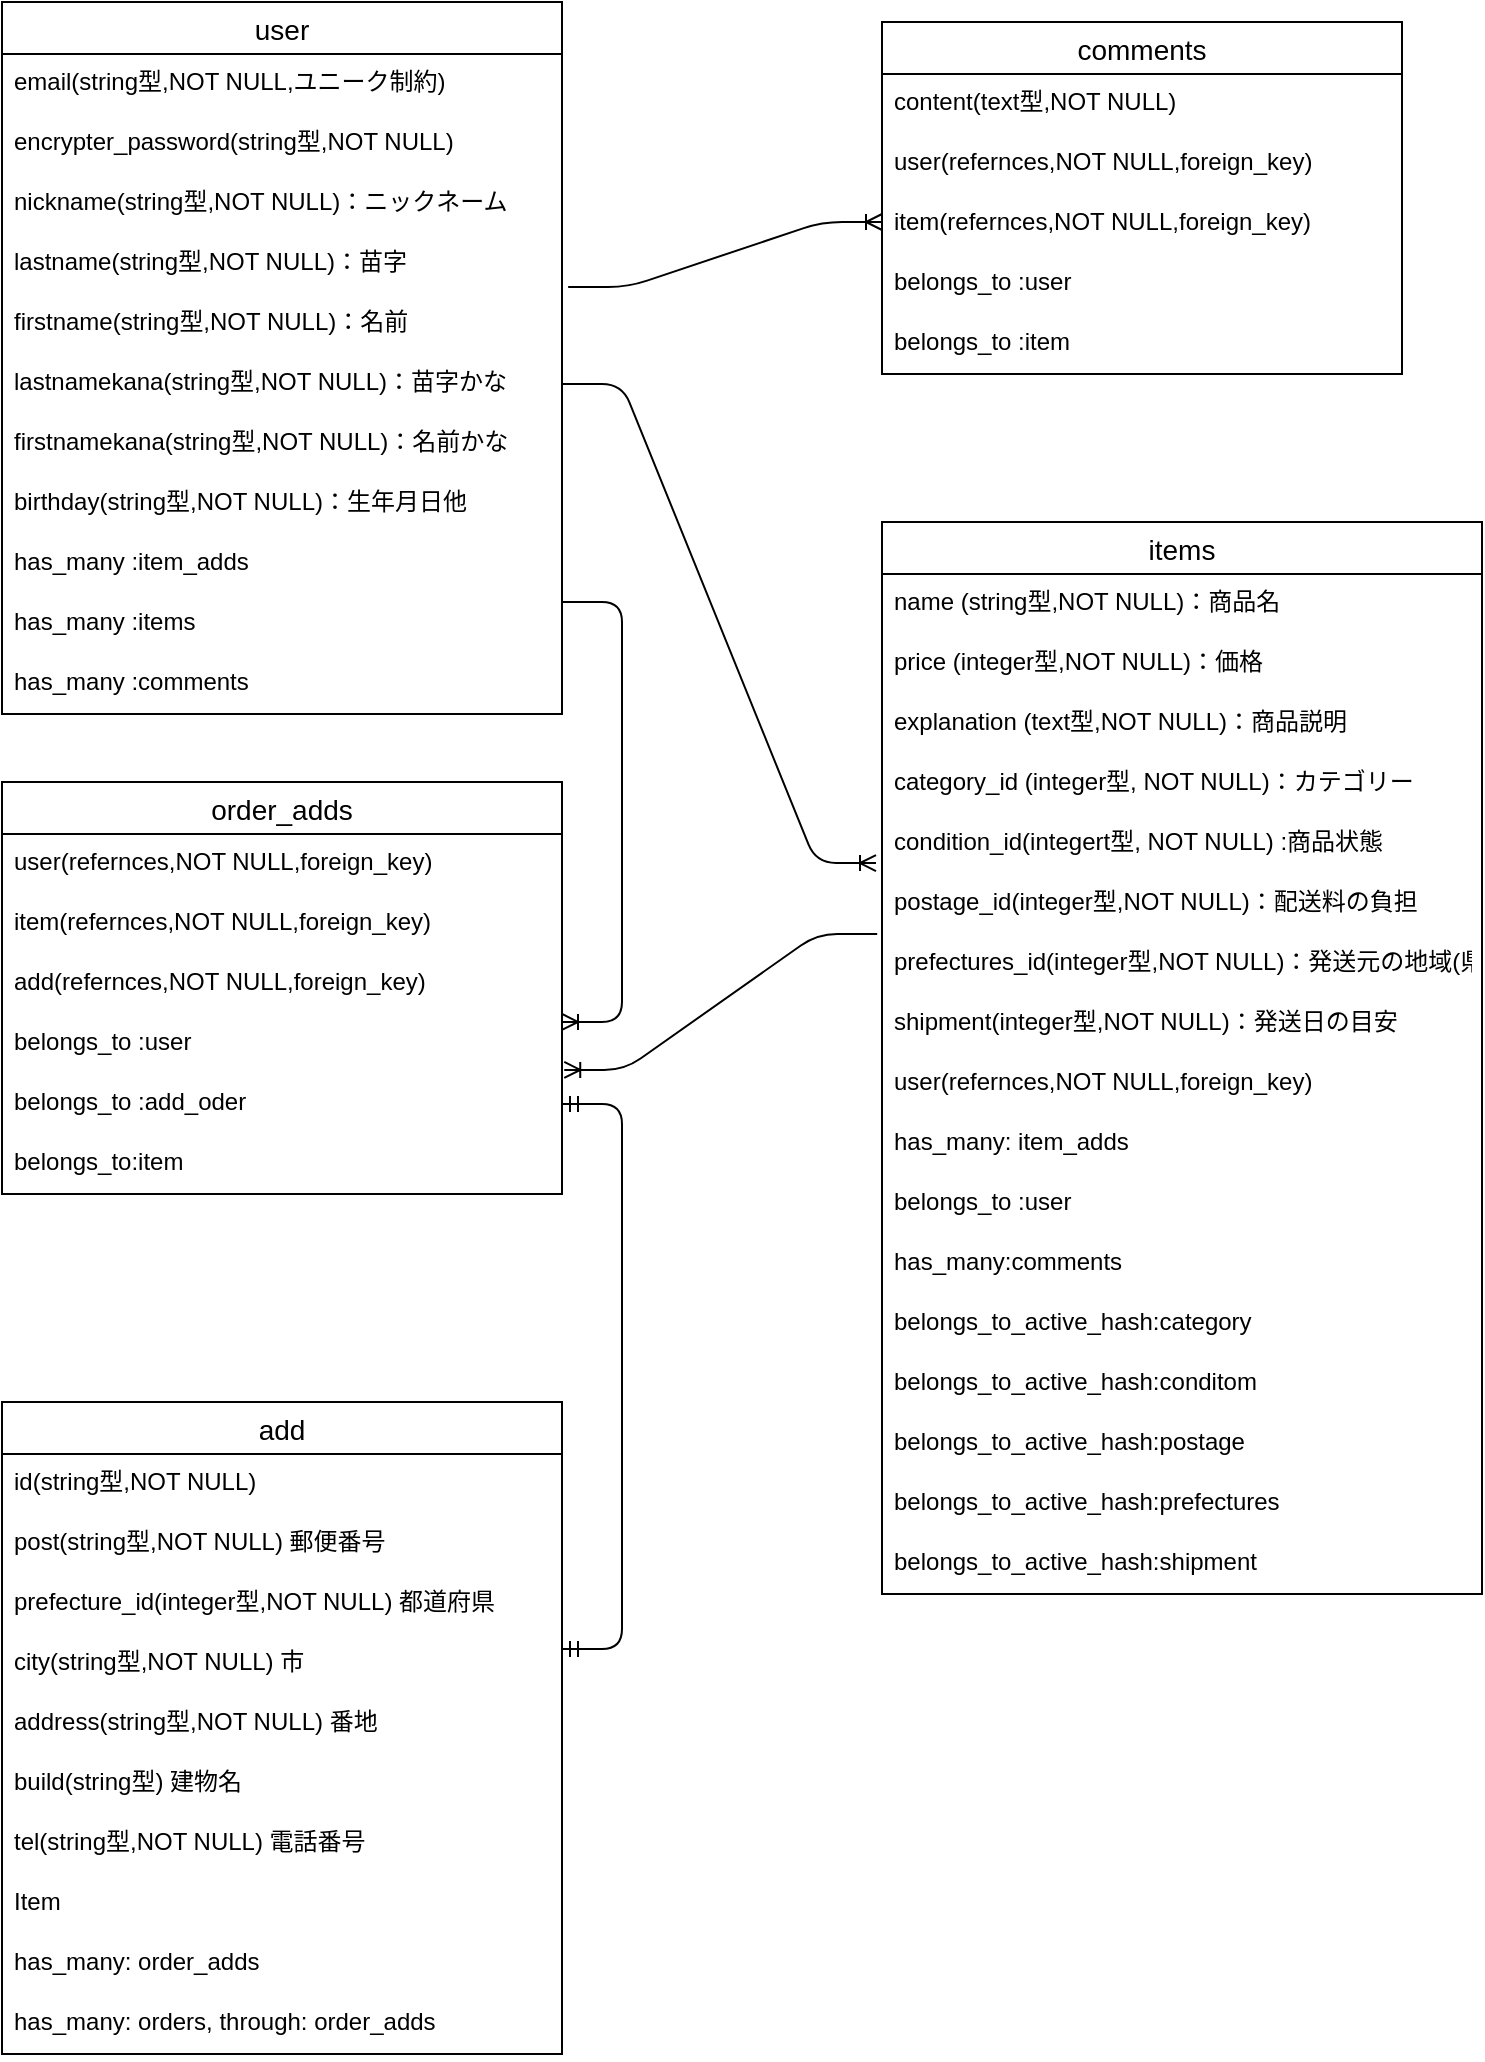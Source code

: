 <mxfile>
    <diagram id="sAMk5c5YUzrpVQwOAbqx" name="ページ1">
        <mxGraphModel dx="927" dy="613" grid="1" gridSize="10" guides="0" tooltips="1" connect="1" arrows="1" fold="1" page="1" pageScale="1" pageWidth="827" pageHeight="1169" math="0" shadow="0">
            <root>
                <mxCell id="0"/>
                <mxCell id="1" parent="0"/>
                <mxCell id="2" value="user" style="swimlane;fontStyle=0;childLayout=stackLayout;horizontal=1;startSize=26;horizontalStack=0;resizeParent=1;resizeParentMax=0;resizeLast=0;collapsible=1;marginBottom=0;align=center;fontSize=14;" parent="1" vertex="1">
                    <mxGeometry x="20" y="10" width="280" height="356" as="geometry"/>
                </mxCell>
                <mxCell id="3" value="email(string型,NOT NULL,ユニーク制約)" style="text;strokeColor=none;fillColor=none;spacingLeft=4;spacingRight=4;overflow=hidden;rotatable=0;points=[[0,0.5],[1,0.5]];portConstraint=eastwest;fontSize=12;" parent="2" vertex="1">
                    <mxGeometry y="26" width="280" height="30" as="geometry"/>
                </mxCell>
                <mxCell id="4" value="encrypter_password(string型,NOT NULL)" style="text;strokeColor=none;fillColor=none;spacingLeft=4;spacingRight=4;overflow=hidden;rotatable=0;points=[[0,0.5],[1,0.5]];portConstraint=eastwest;fontSize=12;" parent="2" vertex="1">
                    <mxGeometry y="56" width="280" height="30" as="geometry"/>
                </mxCell>
                <mxCell id="5" value="nickname(string型,NOT NULL)：ニックネーム" style="text;strokeColor=none;fillColor=none;spacingLeft=4;spacingRight=4;overflow=hidden;rotatable=0;points=[[0,0.5],[1,0.5]];portConstraint=eastwest;fontSize=12;" parent="2" vertex="1">
                    <mxGeometry y="86" width="280" height="30" as="geometry"/>
                </mxCell>
                <mxCell id="71" value="lastname(string型,NOT NULL)：苗字" style="text;strokeColor=none;fillColor=none;spacingLeft=4;spacingRight=4;overflow=hidden;rotatable=0;points=[[0,0.5],[1,0.5]];portConstraint=eastwest;fontSize=12;rounded=1;" parent="2" vertex="1">
                    <mxGeometry y="116" width="280" height="30" as="geometry"/>
                </mxCell>
                <mxCell id="73" value="firstname(string型,NOT NULL)：名前" style="text;strokeColor=none;fillColor=none;spacingLeft=4;spacingRight=4;overflow=hidden;rotatable=0;points=[[0,0.5],[1,0.5]];portConstraint=eastwest;fontSize=12;rounded=1;" parent="2" vertex="1">
                    <mxGeometry y="146" width="280" height="30" as="geometry"/>
                </mxCell>
                <mxCell id="74" value="lastnamekana(string型,NOT NULL)：苗字かな" style="text;strokeColor=none;fillColor=none;spacingLeft=4;spacingRight=4;overflow=hidden;rotatable=0;points=[[0,0.5],[1,0.5]];portConstraint=eastwest;fontSize=12;rounded=1;" parent="2" vertex="1">
                    <mxGeometry y="176" width="280" height="30" as="geometry"/>
                </mxCell>
                <mxCell id="75" value="firstnamekana(string型,NOT NULL)：名前かな" style="text;strokeColor=none;fillColor=none;spacingLeft=4;spacingRight=4;overflow=hidden;rotatable=0;points=[[0,0.5],[1,0.5]];portConstraint=eastwest;fontSize=12;rounded=1;" parent="2" vertex="1">
                    <mxGeometry y="206" width="280" height="30" as="geometry"/>
                </mxCell>
                <mxCell id="72" value="birthday(string型,NOT NULL)：生年月日他" style="text;strokeColor=none;fillColor=none;spacingLeft=4;spacingRight=4;overflow=hidden;rotatable=0;points=[[0,0.5],[1,0.5]];portConstraint=eastwest;fontSize=12;rounded=1;" parent="2" vertex="1">
                    <mxGeometry y="236" width="280" height="30" as="geometry"/>
                </mxCell>
                <mxCell id="90" value="has_many :item_adds" style="text;strokeColor=none;fillColor=none;spacingLeft=4;spacingRight=4;overflow=hidden;rotatable=0;points=[[0,0.5],[1,0.5]];portConstraint=eastwest;fontSize=12;" parent="2" vertex="1">
                    <mxGeometry y="266" width="280" height="30" as="geometry"/>
                </mxCell>
                <mxCell id="92" value="has_many :items" style="text;strokeColor=none;fillColor=none;spacingLeft=4;spacingRight=4;overflow=hidden;rotatable=0;points=[[0,0.5],[1,0.5]];portConstraint=eastwest;fontSize=12;" parent="2" vertex="1">
                    <mxGeometry y="296" width="280" height="30" as="geometry"/>
                </mxCell>
                <mxCell id="121" value="has_many :comments" style="text;strokeColor=none;fillColor=none;spacingLeft=4;spacingRight=4;overflow=hidden;rotatable=0;points=[[0,0.5],[1,0.5]];portConstraint=eastwest;fontSize=12;" vertex="1" parent="2">
                    <mxGeometry y="326" width="280" height="30" as="geometry"/>
                </mxCell>
                <mxCell id="19" value="items" style="swimlane;fontStyle=0;childLayout=stackLayout;horizontal=1;startSize=26;horizontalStack=0;resizeParent=1;resizeParentMax=0;resizeLast=0;collapsible=1;marginBottom=0;align=center;fontSize=14;" parent="1" vertex="1">
                    <mxGeometry x="460" y="270" width="300" height="536" as="geometry">
                        <mxRectangle x="390" y="100" width="70" height="30" as="alternateBounds"/>
                    </mxGeometry>
                </mxCell>
                <mxCell id="20" value="name (string型,NOT NULL)：商品名" style="text;strokeColor=none;fillColor=none;spacingLeft=4;spacingRight=4;overflow=hidden;rotatable=0;points=[[0,0.5],[1,0.5]];portConstraint=eastwest;fontSize=12;" parent="19" vertex="1">
                    <mxGeometry y="26" width="300" height="30" as="geometry"/>
                </mxCell>
                <mxCell id="21" value="price (integer型,NOT NULL)：価格" style="text;strokeColor=none;fillColor=none;spacingLeft=4;spacingRight=4;overflow=hidden;rotatable=0;points=[[0,0.5],[1,0.5]];portConstraint=eastwest;fontSize=12;" parent="19" vertex="1">
                    <mxGeometry y="56" width="300" height="30" as="geometry"/>
                </mxCell>
                <mxCell id="22" value="explanation (text型,NOT NULL)：商品説明" style="text;strokeColor=none;fillColor=none;spacingLeft=4;spacingRight=4;overflow=hidden;rotatable=0;points=[[0,0.5],[1,0.5]];portConstraint=eastwest;fontSize=12;" parent="19" vertex="1">
                    <mxGeometry y="86" width="300" height="30" as="geometry"/>
                </mxCell>
                <mxCell id="65" value="category_id (integer型, NOT NULL)：カテゴリー" style="text;strokeColor=none;fillColor=none;spacingLeft=4;spacingRight=4;overflow=hidden;rotatable=0;points=[[0,0.5],[1,0.5]];portConstraint=eastwest;fontSize=12;rounded=1;" parent="19" vertex="1">
                    <mxGeometry y="116" width="300" height="30" as="geometry"/>
                </mxCell>
                <mxCell id="128" value="condition_id(integert型, NOT NULL) :商品状態" style="text;strokeColor=none;fillColor=none;spacingLeft=4;spacingRight=4;overflow=hidden;rotatable=0;points=[[0,0.5],[1,0.5]];portConstraint=eastwest;fontSize=12;" vertex="1" parent="19">
                    <mxGeometry y="146" width="300" height="30" as="geometry"/>
                </mxCell>
                <mxCell id="66" value="postage_id(integer型,NOT NULL)：配送料の負担" style="text;strokeColor=none;fillColor=none;spacingLeft=4;spacingRight=4;overflow=hidden;rotatable=0;points=[[0,0.5],[1,0.5]];portConstraint=eastwest;fontSize=12;rounded=1;" parent="19" vertex="1">
                    <mxGeometry y="176" width="300" height="30" as="geometry"/>
                </mxCell>
                <mxCell id="67" value="prefectures_id(integer型,NOT NULL)：発送元の地域(県)" style="text;strokeColor=none;fillColor=none;spacingLeft=4;spacingRight=4;overflow=hidden;rotatable=0;points=[[0,0.5],[1,0.5]];portConstraint=eastwest;fontSize=12;rounded=1;" parent="19" vertex="1">
                    <mxGeometry y="206" width="300" height="30" as="geometry"/>
                </mxCell>
                <mxCell id="69" value="shipment(integer型,NOT NULL)：発送日の目安" style="text;strokeColor=none;fillColor=none;spacingLeft=4;spacingRight=4;overflow=hidden;rotatable=0;points=[[0,0.5],[1,0.5]];portConstraint=eastwest;fontSize=12;rounded=1;" parent="19" vertex="1">
                    <mxGeometry y="236" width="300" height="30" as="geometry"/>
                </mxCell>
                <mxCell id="113" value="user(refernces,NOT NULL,foreign_key)" style="text;strokeColor=none;fillColor=none;spacingLeft=4;spacingRight=4;overflow=hidden;rotatable=0;points=[[0,0.5],[1,0.5]];portConstraint=eastwest;fontSize=12;" parent="19" vertex="1">
                    <mxGeometry y="266" width="300" height="30" as="geometry"/>
                </mxCell>
                <mxCell id="93" value="has_many: item_adds" style="text;strokeColor=none;fillColor=none;spacingLeft=4;spacingRight=4;overflow=hidden;rotatable=0;points=[[0,0.5],[1,0.5]];portConstraint=eastwest;fontSize=12;" parent="19" vertex="1">
                    <mxGeometry y="296" width="300" height="30" as="geometry"/>
                </mxCell>
                <mxCell id="94" value="belongs_to :user" style="text;strokeColor=none;fillColor=none;spacingLeft=4;spacingRight=4;overflow=hidden;rotatable=0;points=[[0,0.5],[1,0.5]];portConstraint=eastwest;fontSize=12;" parent="19" vertex="1">
                    <mxGeometry y="326" width="300" height="30" as="geometry"/>
                </mxCell>
                <mxCell id="129" value="has_many:comments" style="text;strokeColor=none;fillColor=none;spacingLeft=4;spacingRight=4;overflow=hidden;rotatable=0;points=[[0,0.5],[1,0.5]];portConstraint=eastwest;fontSize=12;" vertex="1" parent="19">
                    <mxGeometry y="356" width="300" height="30" as="geometry"/>
                </mxCell>
                <mxCell id="132" value="belongs_to_active_hash:category" style="text;strokeColor=none;fillColor=none;spacingLeft=4;spacingRight=4;overflow=hidden;rotatable=0;points=[[0,0.5],[1,0.5]];portConstraint=eastwest;fontSize=12;" vertex="1" parent="19">
                    <mxGeometry y="386" width="300" height="30" as="geometry"/>
                </mxCell>
                <mxCell id="130" value="belongs_to_active_hash:conditom" style="text;strokeColor=none;fillColor=none;spacingLeft=4;spacingRight=4;overflow=hidden;rotatable=0;points=[[0,0.5],[1,0.5]];portConstraint=eastwest;fontSize=12;" vertex="1" parent="19">
                    <mxGeometry y="416" width="300" height="30" as="geometry"/>
                </mxCell>
                <mxCell id="134" value="belongs_to_active_hash:postage" style="text;strokeColor=none;fillColor=none;spacingLeft=4;spacingRight=4;overflow=hidden;rotatable=0;points=[[0,0.5],[1,0.5]];portConstraint=eastwest;fontSize=12;" vertex="1" parent="19">
                    <mxGeometry y="446" width="300" height="30" as="geometry"/>
                </mxCell>
                <mxCell id="133" value="belongs_to_active_hash:prefectures" style="text;strokeColor=none;fillColor=none;spacingLeft=4;spacingRight=4;overflow=hidden;rotatable=0;points=[[0,0.5],[1,0.5]];portConstraint=eastwest;fontSize=12;" vertex="1" parent="19">
                    <mxGeometry y="476" width="300" height="30" as="geometry"/>
                </mxCell>
                <mxCell id="131" value="belongs_to_active_hash:shipment" style="text;strokeColor=none;fillColor=none;spacingLeft=4;spacingRight=4;overflow=hidden;rotatable=0;points=[[0,0.5],[1,0.5]];portConstraint=eastwest;fontSize=12;" vertex="1" parent="19">
                    <mxGeometry y="506" width="300" height="30" as="geometry"/>
                </mxCell>
                <mxCell id="78" value="add" style="swimlane;fontStyle=0;childLayout=stackLayout;horizontal=1;startSize=26;horizontalStack=0;resizeParent=1;resizeParentMax=0;resizeLast=0;collapsible=1;marginBottom=0;align=center;fontSize=14;" parent="1" vertex="1">
                    <mxGeometry x="20" y="710" width="280" height="326" as="geometry"/>
                </mxCell>
                <mxCell id="139" value="id(string型,NOT NULL)" style="text;strokeColor=none;fillColor=none;spacingLeft=4;spacingRight=4;overflow=hidden;rotatable=0;points=[[0,0.5],[1,0.5]];portConstraint=eastwest;fontSize=12;" vertex="1" parent="78">
                    <mxGeometry y="26" width="280" height="30" as="geometry"/>
                </mxCell>
                <mxCell id="79" value="post(string型,NOT NULL) 郵便番号" style="text;strokeColor=none;fillColor=none;spacingLeft=4;spacingRight=4;overflow=hidden;rotatable=0;points=[[0,0.5],[1,0.5]];portConstraint=eastwest;fontSize=12;fontStyle=0" parent="78" vertex="1">
                    <mxGeometry y="56" width="280" height="30" as="geometry"/>
                </mxCell>
                <mxCell id="80" value="prefecture_id(integer型,NOT NULL) 都道府県" style="text;strokeColor=none;fillColor=none;spacingLeft=4;spacingRight=4;overflow=hidden;rotatable=0;points=[[0,0.5],[1,0.5]];portConstraint=eastwest;fontSize=12;" parent="78" vertex="1">
                    <mxGeometry y="86" width="280" height="30" as="geometry"/>
                </mxCell>
                <mxCell id="81" value="city(string型,NOT NULL) 市" style="text;strokeColor=none;fillColor=none;spacingLeft=4;spacingRight=4;overflow=hidden;rotatable=0;points=[[0,0.5],[1,0.5]];portConstraint=eastwest;fontSize=12;" parent="78" vertex="1">
                    <mxGeometry y="116" width="280" height="30" as="geometry"/>
                </mxCell>
                <mxCell id="83" value="address(string型,NOT NULL) 番地" style="text;strokeColor=none;fillColor=none;spacingLeft=4;spacingRight=4;overflow=hidden;rotatable=0;points=[[0,0.5],[1,0.5]];portConstraint=eastwest;fontSize=12;rounded=1;" parent="78" vertex="1">
                    <mxGeometry y="146" width="280" height="30" as="geometry"/>
                </mxCell>
                <mxCell id="84" value="build(string型) 建物名" style="text;strokeColor=none;fillColor=none;spacingLeft=4;spacingRight=4;overflow=hidden;rotatable=0;points=[[0,0.5],[1,0.5]];portConstraint=eastwest;fontSize=12;rounded=1;" parent="78" vertex="1">
                    <mxGeometry y="176" width="280" height="30" as="geometry"/>
                </mxCell>
                <mxCell id="85" value="tel(string型,NOT NULL) 電話番号" style="text;strokeColor=none;fillColor=none;spacingLeft=4;spacingRight=4;overflow=hidden;rotatable=0;points=[[0,0.5],[1,0.5]];portConstraint=eastwest;fontSize=12;rounded=1;" parent="78" vertex="1">
                    <mxGeometry y="206" width="280" height="30" as="geometry"/>
                </mxCell>
                <mxCell id="140" value="Item" style="text;strokeColor=none;fillColor=none;spacingLeft=4;spacingRight=4;overflow=hidden;rotatable=0;points=[[0,0.5],[1,0.5]];portConstraint=eastwest;fontSize=12;" vertex="1" parent="78">
                    <mxGeometry y="236" width="280" height="30" as="geometry"/>
                </mxCell>
                <mxCell id="100" value="has_many: order_adds" style="text;strokeColor=none;fillColor=none;spacingLeft=4;spacingRight=4;overflow=hidden;rotatable=0;points=[[0,0.5],[1,0.5]];portConstraint=eastwest;fontSize=12;" parent="78" vertex="1">
                    <mxGeometry y="266" width="280" height="30" as="geometry"/>
                </mxCell>
                <mxCell id="99" value="has_many: orders, through: order_adds" style="text;strokeColor=none;fillColor=none;spacingLeft=4;spacingRight=4;overflow=hidden;rotatable=0;points=[[0,0.5],[1,0.5]];portConstraint=eastwest;fontSize=12;" parent="78" vertex="1">
                    <mxGeometry y="296" width="280" height="30" as="geometry"/>
                </mxCell>
                <mxCell id="101" value="order_adds" style="swimlane;fontStyle=0;childLayout=stackLayout;horizontal=1;startSize=26;horizontalStack=0;resizeParent=1;resizeParentMax=0;resizeLast=0;collapsible=1;marginBottom=0;align=center;fontSize=14;" parent="1" vertex="1">
                    <mxGeometry x="20" y="400" width="280" height="206" as="geometry"/>
                </mxCell>
                <mxCell id="102" value="user(refernces,NOT NULL,foreign_key)" style="text;strokeColor=none;fillColor=none;spacingLeft=4;spacingRight=4;overflow=hidden;rotatable=0;points=[[0,0.5],[1,0.5]];portConstraint=eastwest;fontSize=12;" parent="101" vertex="1">
                    <mxGeometry y="26" width="280" height="30" as="geometry"/>
                </mxCell>
                <mxCell id="103" value="item(refernces,NOT NULL,foreign_key)" style="text;strokeColor=none;fillColor=none;spacingLeft=4;spacingRight=4;overflow=hidden;rotatable=0;points=[[0,0.5],[1,0.5]];portConstraint=eastwest;fontSize=12;" parent="101" vertex="1">
                    <mxGeometry y="56" width="280" height="30" as="geometry"/>
                </mxCell>
                <mxCell id="137" value="add(refernces,NOT NULL,foreign_key)" style="text;strokeColor=none;fillColor=none;spacingLeft=4;spacingRight=4;overflow=hidden;rotatable=0;points=[[0,0.5],[1,0.5]];portConstraint=eastwest;fontSize=12;" vertex="1" parent="101">
                    <mxGeometry y="86" width="280" height="30" as="geometry"/>
                </mxCell>
                <mxCell id="104" value="belongs_to :user" style="text;strokeColor=none;fillColor=none;spacingLeft=4;spacingRight=4;overflow=hidden;rotatable=0;points=[[0,0.5],[1,0.5]];portConstraint=eastwest;fontSize=12;" parent="101" vertex="1">
                    <mxGeometry y="116" width="280" height="30" as="geometry"/>
                </mxCell>
                <mxCell id="105" value="belongs_to :add_oder" style="text;strokeColor=none;fillColor=none;spacingLeft=4;spacingRight=4;overflow=hidden;rotatable=0;points=[[0,0.5],[1,0.5]];portConstraint=eastwest;fontSize=12;" parent="101" vertex="1">
                    <mxGeometry y="146" width="280" height="30" as="geometry"/>
                </mxCell>
                <mxCell id="138" value="belongs_to:item" style="text;strokeColor=none;fillColor=none;spacingLeft=4;spacingRight=4;overflow=hidden;rotatable=0;points=[[0,0.5],[1,0.5]];portConstraint=eastwest;fontSize=12;" vertex="1" parent="101">
                    <mxGeometry y="176" width="280" height="30" as="geometry"/>
                </mxCell>
                <mxCell id="114" value="comments" style="swimlane;fontStyle=0;childLayout=stackLayout;horizontal=1;startSize=26;horizontalStack=0;resizeParent=1;resizeParentMax=0;resizeLast=0;collapsible=1;marginBottom=0;align=center;fontSize=14;" vertex="1" parent="1">
                    <mxGeometry x="460" y="20" width="260" height="176" as="geometry"/>
                </mxCell>
                <mxCell id="115" value="content(text型,NOT NULL)" style="text;strokeColor=none;fillColor=none;spacingLeft=4;spacingRight=4;overflow=hidden;rotatable=0;points=[[0,0.5],[1,0.5]];portConstraint=eastwest;fontSize=12;" vertex="1" parent="114">
                    <mxGeometry y="26" width="260" height="30" as="geometry"/>
                </mxCell>
                <mxCell id="116" value="user(refernces,NOT NULL,foreign_key)" style="text;strokeColor=none;fillColor=none;spacingLeft=4;spacingRight=4;overflow=hidden;rotatable=0;points=[[0,0.5],[1,0.5]];portConstraint=eastwest;fontSize=12;" vertex="1" parent="114">
                    <mxGeometry y="56" width="260" height="30" as="geometry"/>
                </mxCell>
                <mxCell id="117" value="item(refernces,NOT NULL,foreign_key)" style="text;strokeColor=none;fillColor=none;spacingLeft=4;spacingRight=4;overflow=hidden;rotatable=0;points=[[0,0.5],[1,0.5]];portConstraint=eastwest;fontSize=12;" vertex="1" parent="114">
                    <mxGeometry y="86" width="260" height="30" as="geometry"/>
                </mxCell>
                <mxCell id="118" value="belongs_to :user" style="text;strokeColor=none;fillColor=none;spacingLeft=4;spacingRight=4;overflow=hidden;rotatable=0;points=[[0,0.5],[1,0.5]];portConstraint=eastwest;fontSize=12;" vertex="1" parent="114">
                    <mxGeometry y="116" width="260" height="30" as="geometry"/>
                </mxCell>
                <mxCell id="119" value="belongs_to :item" style="text;strokeColor=none;fillColor=none;spacingLeft=4;spacingRight=4;overflow=hidden;rotatable=0;points=[[0,0.5],[1,0.5]];portConstraint=eastwest;fontSize=12;" vertex="1" parent="114">
                    <mxGeometry y="146" width="260" height="30" as="geometry"/>
                </mxCell>
                <mxCell id="122" value="" style="edgeStyle=entityRelationEdgeStyle;fontSize=12;html=1;endArrow=ERoneToMany;exitX=1.011;exitY=0.883;exitDx=0;exitDy=0;exitPerimeter=0;" edge="1" parent="1" source="71">
                    <mxGeometry width="100" height="100" relative="1" as="geometry">
                        <mxPoint x="360" y="220" as="sourcePoint"/>
                        <mxPoint x="460" y="120" as="targetPoint"/>
                    </mxGeometry>
                </mxCell>
                <mxCell id="123" value="" style="edgeStyle=entityRelationEdgeStyle;fontSize=12;html=1;endArrow=ERoneToMany;entryX=-0.012;entryY=0.817;entryDx=0;entryDy=0;entryPerimeter=0;exitX=1;exitY=0.5;exitDx=0;exitDy=0;" edge="1" parent="1" source="74">
                    <mxGeometry width="100" height="100" relative="1" as="geometry">
                        <mxPoint x="300" y="310" as="sourcePoint"/>
                        <mxPoint x="457" y="440.51" as="targetPoint"/>
                    </mxGeometry>
                </mxCell>
                <mxCell id="124" value="" style="edgeStyle=entityRelationEdgeStyle;fontSize=12;html=1;endArrow=ERoneToMany;entryX=1;entryY=0.133;entryDx=0;entryDy=0;entryPerimeter=0;" edge="1" parent="1" target="104">
                    <mxGeometry width="100" height="100" relative="1" as="geometry">
                        <mxPoint x="300" y="310" as="sourcePoint"/>
                        <mxPoint x="400" y="210" as="targetPoint"/>
                    </mxGeometry>
                </mxCell>
                <mxCell id="125" value="" style="edgeStyle=entityRelationEdgeStyle;fontSize=12;html=1;endArrow=ERoneToMany;entryX=1.004;entryY=-0.067;entryDx=0;entryDy=0;entryPerimeter=0;exitX=-0.008;exitY=0;exitDx=0;exitDy=0;exitPerimeter=0;" edge="1" parent="1" source="67" target="105">
                    <mxGeometry width="100" height="100" relative="1" as="geometry">
                        <mxPoint x="300" y="630" as="sourcePoint"/>
                        <mxPoint x="400" y="530" as="targetPoint"/>
                    </mxGeometry>
                </mxCell>
                <mxCell id="127" value="" style="edgeStyle=entityRelationEdgeStyle;fontSize=12;html=1;endArrow=ERmandOne;startArrow=ERmandOne;exitX=1;exitY=0.25;exitDx=0;exitDy=0;exitPerimeter=0;" edge="1" parent="1" source="81" target="105">
                    <mxGeometry width="100" height="100" relative="1" as="geometry">
                        <mxPoint x="300" y="730" as="sourcePoint"/>
                        <mxPoint x="400" y="630" as="targetPoint"/>
                    </mxGeometry>
                </mxCell>
            </root>
        </mxGraphModel>
    </diagram>
</mxfile>